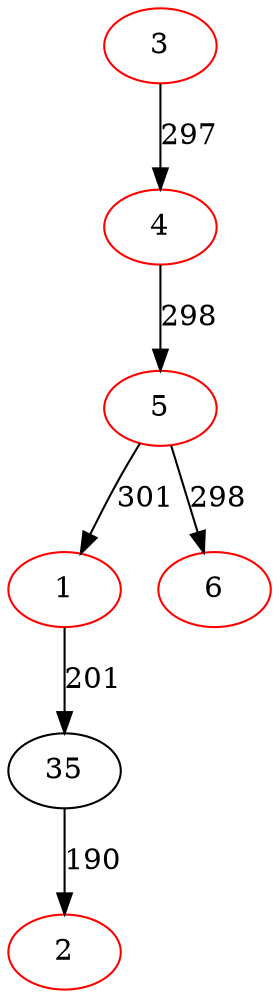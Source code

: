 digraph {
3[color=red]
4[color=red]
5[color=red]
1[color=red]
35[color=black]
2[color=red]
35->2[label=190]
1->35[label=201]
5->1[label=301]
6[color=red]
5->6[label=298]
4->5[label=298]
3->4[label=297]
}